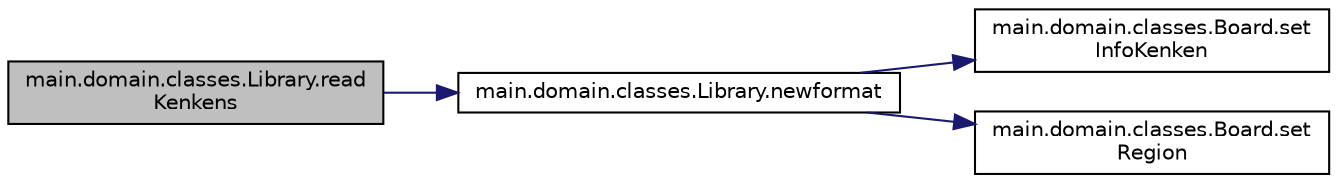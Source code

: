 digraph "main.domain.classes.Library.readKenkens"
{
 // INTERACTIVE_SVG=YES
 // LATEX_PDF_SIZE
  edge [fontname="Helvetica",fontsize="10",labelfontname="Helvetica",labelfontsize="10"];
  node [fontname="Helvetica",fontsize="10",shape=record];
  rankdir="LR";
  Node1 [label="main.domain.classes.Library.read\lKenkens",height=0.2,width=0.4,color="black", fillcolor="grey75", style="filled", fontcolor="black",tooltip=" "];
  Node1 -> Node2 [color="midnightblue",fontsize="10",style="solid",fontname="Helvetica"];
  Node2 [label="main.domain.classes.Library.newformat",height=0.2,width=0.4,color="black", fillcolor="white", style="filled",URL="$classmain_1_1domain_1_1classes_1_1Library.html#a19cde1ef593469eef1640fe7b598b585",tooltip=" "];
  Node2 -> Node3 [color="midnightblue",fontsize="10",style="solid",fontname="Helvetica"];
  Node3 [label="main.domain.classes.Board.set\lInfoKenken",height=0.2,width=0.4,color="black", fillcolor="white", style="filled",URL="$classmain_1_1domain_1_1classes_1_1Board.html#a09564f6240dfa38b564226e5129eb188",tooltip=" "];
  Node2 -> Node4 [color="midnightblue",fontsize="10",style="solid",fontname="Helvetica"];
  Node4 [label="main.domain.classes.Board.set\lRegion",height=0.2,width=0.4,color="black", fillcolor="white", style="filled",URL="$classmain_1_1domain_1_1classes_1_1Board.html#adec50e9aafb4e16fad759d75d859e03d",tooltip=" "];
}
